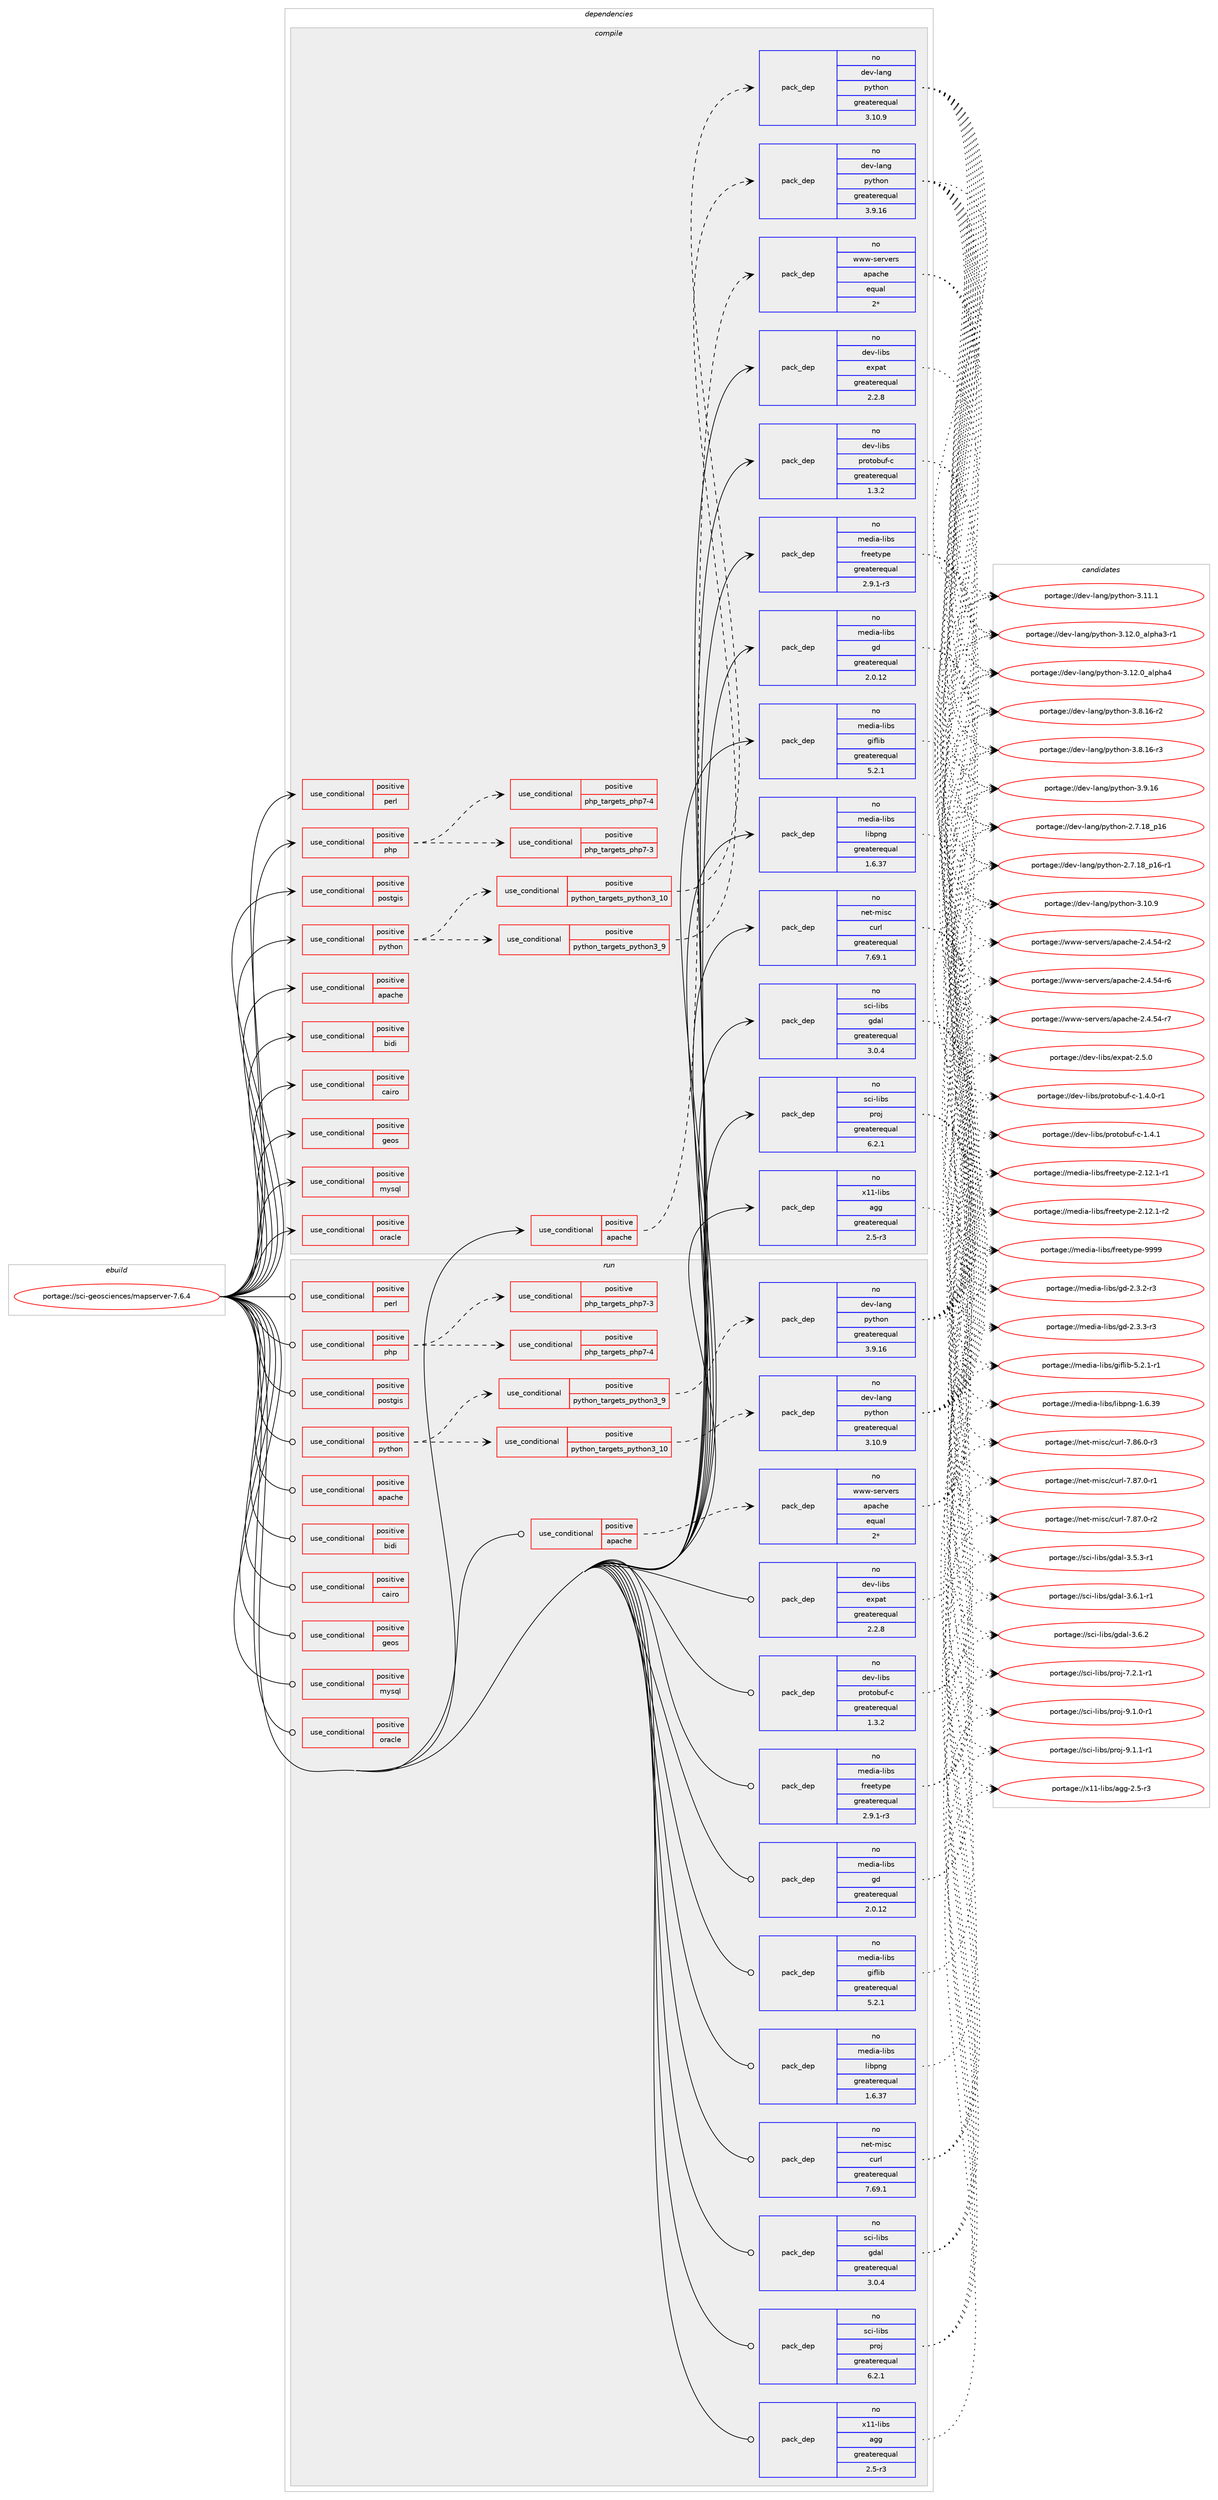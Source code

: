 digraph prolog {

# *************
# Graph options
# *************

newrank=true;
concentrate=true;
compound=true;
graph [rankdir=LR,fontname=Helvetica,fontsize=10,ranksep=1.5];#, ranksep=2.5, nodesep=0.2];
edge  [arrowhead=vee];
node  [fontname=Helvetica,fontsize=10];

# **********
# The ebuild
# **********

subgraph cluster_leftcol {
color=gray;
rank=same;
label=<<i>ebuild</i>>;
id [label="portage://sci-geosciences/mapserver-7.6.4", color=red, width=4, href="../sci-geosciences/mapserver-7.6.4.svg"];
}

# ****************
# The dependencies
# ****************

subgraph cluster_midcol {
color=gray;
label=<<i>dependencies</i>>;
subgraph cluster_compile {
fillcolor="#eeeeee";
style=filled;
label=<<i>compile</i>>;
subgraph cond1790 {
dependency2793 [label=<<TABLE BORDER="0" CELLBORDER="1" CELLSPACING="0" CELLPADDING="4"><TR><TD ROWSPAN="3" CELLPADDING="10">use_conditional</TD></TR><TR><TD>positive</TD></TR><TR><TD>apache</TD></TR></TABLE>>, shape=none, color=red];
# *** BEGIN UNKNOWN DEPENDENCY TYPE (TODO) ***
# dependency2793 -> package_dependency(portage://sci-geosciences/mapserver-7.6.4,install,no,app-admin,webapp-config,none,[,,],[],[])
# *** END UNKNOWN DEPENDENCY TYPE (TODO) ***

# *** BEGIN UNKNOWN DEPENDENCY TYPE (TODO) ***
# dependency2793 -> package_dependency(portage://sci-geosciences/mapserver-7.6.4,install,no,dev-libs,fcgi,none,[,,],[],[])
# *** END UNKNOWN DEPENDENCY TYPE (TODO) ***

}
id:e -> dependency2793:w [weight=20,style="solid",arrowhead="vee"];
subgraph cond1791 {
dependency2794 [label=<<TABLE BORDER="0" CELLBORDER="1" CELLSPACING="0" CELLPADDING="4"><TR><TD ROWSPAN="3" CELLPADDING="10">use_conditional</TD></TR><TR><TD>positive</TD></TR><TR><TD>apache</TD></TR></TABLE>>, shape=none, color=red];
subgraph pack966 {
dependency2795 [label=<<TABLE BORDER="0" CELLBORDER="1" CELLSPACING="0" CELLPADDING="4" WIDTH="220"><TR><TD ROWSPAN="6" CELLPADDING="30">pack_dep</TD></TR><TR><TD WIDTH="110">no</TD></TR><TR><TD>www-servers</TD></TR><TR><TD>apache</TD></TR><TR><TD>equal</TD></TR><TR><TD>2*</TD></TR></TABLE>>, shape=none, color=blue];
}
dependency2794:e -> dependency2795:w [weight=20,style="dashed",arrowhead="vee"];
}
id:e -> dependency2794:w [weight=20,style="solid",arrowhead="vee"];
subgraph cond1792 {
dependency2796 [label=<<TABLE BORDER="0" CELLBORDER="1" CELLSPACING="0" CELLPADDING="4"><TR><TD ROWSPAN="3" CELLPADDING="10">use_conditional</TD></TR><TR><TD>positive</TD></TR><TR><TD>bidi</TD></TR></TABLE>>, shape=none, color=red];
# *** BEGIN UNKNOWN DEPENDENCY TYPE (TODO) ***
# dependency2796 -> package_dependency(portage://sci-geosciences/mapserver-7.6.4,install,no,dev-libs,fribidi,none,[,,],[],[])
# *** END UNKNOWN DEPENDENCY TYPE (TODO) ***

# *** BEGIN UNKNOWN DEPENDENCY TYPE (TODO) ***
# dependency2796 -> package_dependency(portage://sci-geosciences/mapserver-7.6.4,install,no,media-libs,harfbuzz,none,[,,],any_same_slot,[])
# *** END UNKNOWN DEPENDENCY TYPE (TODO) ***

}
id:e -> dependency2796:w [weight=20,style="solid",arrowhead="vee"];
subgraph cond1793 {
dependency2797 [label=<<TABLE BORDER="0" CELLBORDER="1" CELLSPACING="0" CELLPADDING="4"><TR><TD ROWSPAN="3" CELLPADDING="10">use_conditional</TD></TR><TR><TD>positive</TD></TR><TR><TD>cairo</TD></TR></TABLE>>, shape=none, color=red];
# *** BEGIN UNKNOWN DEPENDENCY TYPE (TODO) ***
# dependency2797 -> package_dependency(portage://sci-geosciences/mapserver-7.6.4,install,no,x11-libs,cairo,none,[,,],[],[])
# *** END UNKNOWN DEPENDENCY TYPE (TODO) ***

}
id:e -> dependency2797:w [weight=20,style="solid",arrowhead="vee"];
subgraph cond1794 {
dependency2798 [label=<<TABLE BORDER="0" CELLBORDER="1" CELLSPACING="0" CELLPADDING="4"><TR><TD ROWSPAN="3" CELLPADDING="10">use_conditional</TD></TR><TR><TD>positive</TD></TR><TR><TD>geos</TD></TR></TABLE>>, shape=none, color=red];
# *** BEGIN UNKNOWN DEPENDENCY TYPE (TODO) ***
# dependency2798 -> package_dependency(portage://sci-geosciences/mapserver-7.6.4,install,no,sci-libs,geos,none,[,,],[],[])
# *** END UNKNOWN DEPENDENCY TYPE (TODO) ***

}
id:e -> dependency2798:w [weight=20,style="solid",arrowhead="vee"];
subgraph cond1795 {
dependency2799 [label=<<TABLE BORDER="0" CELLBORDER="1" CELLSPACING="0" CELLPADDING="4"><TR><TD ROWSPAN="3" CELLPADDING="10">use_conditional</TD></TR><TR><TD>positive</TD></TR><TR><TD>mysql</TD></TR></TABLE>>, shape=none, color=red];
# *** BEGIN UNKNOWN DEPENDENCY TYPE (TODO) ***
# dependency2799 -> package_dependency(portage://sci-geosciences/mapserver-7.6.4,install,no,dev-db,mysql-connector-c,none,[,,],any_same_slot,[])
# *** END UNKNOWN DEPENDENCY TYPE (TODO) ***

}
id:e -> dependency2799:w [weight=20,style="solid",arrowhead="vee"];
subgraph cond1796 {
dependency2800 [label=<<TABLE BORDER="0" CELLBORDER="1" CELLSPACING="0" CELLPADDING="4"><TR><TD ROWSPAN="3" CELLPADDING="10">use_conditional</TD></TR><TR><TD>positive</TD></TR><TR><TD>oracle</TD></TR></TABLE>>, shape=none, color=red];
# *** BEGIN UNKNOWN DEPENDENCY TYPE (TODO) ***
# dependency2800 -> package_dependency(portage://sci-geosciences/mapserver-7.6.4,install,no,dev-db,oracle-instantclient,none,[,,],any_same_slot,[])
# *** END UNKNOWN DEPENDENCY TYPE (TODO) ***

}
id:e -> dependency2800:w [weight=20,style="solid",arrowhead="vee"];
subgraph cond1797 {
dependency2801 [label=<<TABLE BORDER="0" CELLBORDER="1" CELLSPACING="0" CELLPADDING="4"><TR><TD ROWSPAN="3" CELLPADDING="10">use_conditional</TD></TR><TR><TD>positive</TD></TR><TR><TD>perl</TD></TR></TABLE>>, shape=none, color=red];
# *** BEGIN UNKNOWN DEPENDENCY TYPE (TODO) ***
# dependency2801 -> package_dependency(portage://sci-geosciences/mapserver-7.6.4,install,no,dev-lang,perl,none,[,,],any_same_slot,[])
# *** END UNKNOWN DEPENDENCY TYPE (TODO) ***

}
id:e -> dependency2801:w [weight=20,style="solid",arrowhead="vee"];
subgraph cond1798 {
dependency2802 [label=<<TABLE BORDER="0" CELLBORDER="1" CELLSPACING="0" CELLPADDING="4"><TR><TD ROWSPAN="3" CELLPADDING="10">use_conditional</TD></TR><TR><TD>positive</TD></TR><TR><TD>php</TD></TR></TABLE>>, shape=none, color=red];
subgraph cond1799 {
dependency2803 [label=<<TABLE BORDER="0" CELLBORDER="1" CELLSPACING="0" CELLPADDING="4"><TR><TD ROWSPAN="3" CELLPADDING="10">use_conditional</TD></TR><TR><TD>positive</TD></TR><TR><TD>php_targets_php7-3</TD></TR></TABLE>>, shape=none, color=red];
# *** BEGIN UNKNOWN DEPENDENCY TYPE (TODO) ***
# dependency2803 -> package_dependency(portage://sci-geosciences/mapserver-7.6.4,install,no,dev-lang,php,none,[,,],[slot(7.3)],[])
# *** END UNKNOWN DEPENDENCY TYPE (TODO) ***

}
dependency2802:e -> dependency2803:w [weight=20,style="dashed",arrowhead="vee"];
subgraph cond1800 {
dependency2804 [label=<<TABLE BORDER="0" CELLBORDER="1" CELLSPACING="0" CELLPADDING="4"><TR><TD ROWSPAN="3" CELLPADDING="10">use_conditional</TD></TR><TR><TD>positive</TD></TR><TR><TD>php_targets_php7-4</TD></TR></TABLE>>, shape=none, color=red];
# *** BEGIN UNKNOWN DEPENDENCY TYPE (TODO) ***
# dependency2804 -> package_dependency(portage://sci-geosciences/mapserver-7.6.4,install,no,dev-lang,php,none,[,,],[slot(7.4)],[])
# *** END UNKNOWN DEPENDENCY TYPE (TODO) ***

}
dependency2802:e -> dependency2804:w [weight=20,style="dashed",arrowhead="vee"];
}
id:e -> dependency2802:w [weight=20,style="solid",arrowhead="vee"];
subgraph cond1801 {
dependency2805 [label=<<TABLE BORDER="0" CELLBORDER="1" CELLSPACING="0" CELLPADDING="4"><TR><TD ROWSPAN="3" CELLPADDING="10">use_conditional</TD></TR><TR><TD>positive</TD></TR><TR><TD>postgis</TD></TR></TABLE>>, shape=none, color=red];
# *** BEGIN UNKNOWN DEPENDENCY TYPE (TODO) ***
# dependency2805 -> package_dependency(portage://sci-geosciences/mapserver-7.6.4,install,no,dev-db,postgis,none,[,,],[],[])
# *** END UNKNOWN DEPENDENCY TYPE (TODO) ***

# *** BEGIN UNKNOWN DEPENDENCY TYPE (TODO) ***
# dependency2805 -> package_dependency(portage://sci-geosciences/mapserver-7.6.4,install,no,dev-db,postgresql,none,[,,],any_same_slot,[])
# *** END UNKNOWN DEPENDENCY TYPE (TODO) ***

}
id:e -> dependency2805:w [weight=20,style="solid",arrowhead="vee"];
subgraph cond1802 {
dependency2806 [label=<<TABLE BORDER="0" CELLBORDER="1" CELLSPACING="0" CELLPADDING="4"><TR><TD ROWSPAN="3" CELLPADDING="10">use_conditional</TD></TR><TR><TD>positive</TD></TR><TR><TD>python</TD></TR></TABLE>>, shape=none, color=red];
subgraph cond1803 {
dependency2807 [label=<<TABLE BORDER="0" CELLBORDER="1" CELLSPACING="0" CELLPADDING="4"><TR><TD ROWSPAN="3" CELLPADDING="10">use_conditional</TD></TR><TR><TD>positive</TD></TR><TR><TD>python_targets_python3_9</TD></TR></TABLE>>, shape=none, color=red];
subgraph pack967 {
dependency2808 [label=<<TABLE BORDER="0" CELLBORDER="1" CELLSPACING="0" CELLPADDING="4" WIDTH="220"><TR><TD ROWSPAN="6" CELLPADDING="30">pack_dep</TD></TR><TR><TD WIDTH="110">no</TD></TR><TR><TD>dev-lang</TD></TR><TR><TD>python</TD></TR><TR><TD>greaterequal</TD></TR><TR><TD>3.9.16</TD></TR></TABLE>>, shape=none, color=blue];
}
dependency2807:e -> dependency2808:w [weight=20,style="dashed",arrowhead="vee"];
}
dependency2806:e -> dependency2807:w [weight=20,style="dashed",arrowhead="vee"];
subgraph cond1804 {
dependency2809 [label=<<TABLE BORDER="0" CELLBORDER="1" CELLSPACING="0" CELLPADDING="4"><TR><TD ROWSPAN="3" CELLPADDING="10">use_conditional</TD></TR><TR><TD>positive</TD></TR><TR><TD>python_targets_python3_10</TD></TR></TABLE>>, shape=none, color=red];
subgraph pack968 {
dependency2810 [label=<<TABLE BORDER="0" CELLBORDER="1" CELLSPACING="0" CELLPADDING="4" WIDTH="220"><TR><TD ROWSPAN="6" CELLPADDING="30">pack_dep</TD></TR><TR><TD WIDTH="110">no</TD></TR><TR><TD>dev-lang</TD></TR><TR><TD>python</TD></TR><TR><TD>greaterequal</TD></TR><TR><TD>3.10.9</TD></TR></TABLE>>, shape=none, color=blue];
}
dependency2809:e -> dependency2810:w [weight=20,style="dashed",arrowhead="vee"];
}
dependency2806:e -> dependency2809:w [weight=20,style="dashed",arrowhead="vee"];
}
id:e -> dependency2806:w [weight=20,style="solid",arrowhead="vee"];
subgraph pack969 {
dependency2811 [label=<<TABLE BORDER="0" CELLBORDER="1" CELLSPACING="0" CELLPADDING="4" WIDTH="220"><TR><TD ROWSPAN="6" CELLPADDING="30">pack_dep</TD></TR><TR><TD WIDTH="110">no</TD></TR><TR><TD>dev-libs</TD></TR><TR><TD>expat</TD></TR><TR><TD>greaterequal</TD></TR><TR><TD>2.2.8</TD></TR></TABLE>>, shape=none, color=blue];
}
id:e -> dependency2811:w [weight=20,style="solid",arrowhead="vee"];
# *** BEGIN UNKNOWN DEPENDENCY TYPE (TODO) ***
# id -> package_dependency(portage://sci-geosciences/mapserver-7.6.4,install,no,dev-libs,libxml2,none,[,,],[slot(2),equal],[])
# *** END UNKNOWN DEPENDENCY TYPE (TODO) ***

# *** BEGIN UNKNOWN DEPENDENCY TYPE (TODO) ***
# id -> package_dependency(portage://sci-geosciences/mapserver-7.6.4,install,no,dev-libs,libxslt,none,[,,],[],[use(enable(crypt),none)])
# *** END UNKNOWN DEPENDENCY TYPE (TODO) ***

subgraph pack970 {
dependency2812 [label=<<TABLE BORDER="0" CELLBORDER="1" CELLSPACING="0" CELLPADDING="4" WIDTH="220"><TR><TD ROWSPAN="6" CELLPADDING="30">pack_dep</TD></TR><TR><TD WIDTH="110">no</TD></TR><TR><TD>dev-libs</TD></TR><TR><TD>protobuf-c</TD></TR><TR><TD>greaterequal</TD></TR><TR><TD>1.3.2</TD></TR></TABLE>>, shape=none, color=blue];
}
id:e -> dependency2812:w [weight=20,style="solid",arrowhead="vee"];
subgraph pack971 {
dependency2813 [label=<<TABLE BORDER="0" CELLBORDER="1" CELLSPACING="0" CELLPADDING="4" WIDTH="220"><TR><TD ROWSPAN="6" CELLPADDING="30">pack_dep</TD></TR><TR><TD WIDTH="110">no</TD></TR><TR><TD>media-libs</TD></TR><TR><TD>freetype</TD></TR><TR><TD>greaterequal</TD></TR><TR><TD>2.9.1-r3</TD></TR></TABLE>>, shape=none, color=blue];
}
id:e -> dependency2813:w [weight=20,style="solid",arrowhead="vee"];
subgraph pack972 {
dependency2814 [label=<<TABLE BORDER="0" CELLBORDER="1" CELLSPACING="0" CELLPADDING="4" WIDTH="220"><TR><TD ROWSPAN="6" CELLPADDING="30">pack_dep</TD></TR><TR><TD WIDTH="110">no</TD></TR><TR><TD>media-libs</TD></TR><TR><TD>gd</TD></TR><TR><TD>greaterequal</TD></TR><TR><TD>2.0.12</TD></TR></TABLE>>, shape=none, color=blue];
}
id:e -> dependency2814:w [weight=20,style="solid",arrowhead="vee"];
subgraph pack973 {
dependency2815 [label=<<TABLE BORDER="0" CELLBORDER="1" CELLSPACING="0" CELLPADDING="4" WIDTH="220"><TR><TD ROWSPAN="6" CELLPADDING="30">pack_dep</TD></TR><TR><TD WIDTH="110">no</TD></TR><TR><TD>media-libs</TD></TR><TR><TD>giflib</TD></TR><TR><TD>greaterequal</TD></TR><TR><TD>5.2.1</TD></TR></TABLE>>, shape=none, color=blue];
}
id:e -> dependency2815:w [weight=20,style="solid",arrowhead="vee"];
subgraph pack974 {
dependency2816 [label=<<TABLE BORDER="0" CELLBORDER="1" CELLSPACING="0" CELLPADDING="4" WIDTH="220"><TR><TD ROWSPAN="6" CELLPADDING="30">pack_dep</TD></TR><TR><TD WIDTH="110">no</TD></TR><TR><TD>media-libs</TD></TR><TR><TD>libpng</TD></TR><TR><TD>greaterequal</TD></TR><TR><TD>1.6.37</TD></TR></TABLE>>, shape=none, color=blue];
}
id:e -> dependency2816:w [weight=20,style="solid",arrowhead="vee"];
subgraph pack975 {
dependency2817 [label=<<TABLE BORDER="0" CELLBORDER="1" CELLSPACING="0" CELLPADDING="4" WIDTH="220"><TR><TD ROWSPAN="6" CELLPADDING="30">pack_dep</TD></TR><TR><TD WIDTH="110">no</TD></TR><TR><TD>net-misc</TD></TR><TR><TD>curl</TD></TR><TR><TD>greaterequal</TD></TR><TR><TD>7.69.1</TD></TR></TABLE>>, shape=none, color=blue];
}
id:e -> dependency2817:w [weight=20,style="solid",arrowhead="vee"];
subgraph pack976 {
dependency2818 [label=<<TABLE BORDER="0" CELLBORDER="1" CELLSPACING="0" CELLPADDING="4" WIDTH="220"><TR><TD ROWSPAN="6" CELLPADDING="30">pack_dep</TD></TR><TR><TD WIDTH="110">no</TD></TR><TR><TD>sci-libs</TD></TR><TR><TD>gdal</TD></TR><TR><TD>greaterequal</TD></TR><TR><TD>3.0.4</TD></TR></TABLE>>, shape=none, color=blue];
}
id:e -> dependency2818:w [weight=20,style="solid",arrowhead="vee"];
subgraph pack977 {
dependency2819 [label=<<TABLE BORDER="0" CELLBORDER="1" CELLSPACING="0" CELLPADDING="4" WIDTH="220"><TR><TD ROWSPAN="6" CELLPADDING="30">pack_dep</TD></TR><TR><TD WIDTH="110">no</TD></TR><TR><TD>sci-libs</TD></TR><TR><TD>proj</TD></TR><TR><TD>greaterequal</TD></TR><TR><TD>6.2.1</TD></TR></TABLE>>, shape=none, color=blue];
}
id:e -> dependency2819:w [weight=20,style="solid",arrowhead="vee"];
# *** BEGIN UNKNOWN DEPENDENCY TYPE (TODO) ***
# id -> package_dependency(portage://sci-geosciences/mapserver-7.6.4,install,no,virtual,jpeg,none,[,,],[],[])
# *** END UNKNOWN DEPENDENCY TYPE (TODO) ***

# *** BEGIN UNKNOWN DEPENDENCY TYPE (TODO) ***
# id -> package_dependency(portage://sci-geosciences/mapserver-7.6.4,install,no,virtual,libiconv,none,[,,],[],[])
# *** END UNKNOWN DEPENDENCY TYPE (TODO) ***

subgraph pack978 {
dependency2820 [label=<<TABLE BORDER="0" CELLBORDER="1" CELLSPACING="0" CELLPADDING="4" WIDTH="220"><TR><TD ROWSPAN="6" CELLPADDING="30">pack_dep</TD></TR><TR><TD WIDTH="110">no</TD></TR><TR><TD>x11-libs</TD></TR><TR><TD>agg</TD></TR><TR><TD>greaterequal</TD></TR><TR><TD>2.5-r3</TD></TR></TABLE>>, shape=none, color=blue];
}
id:e -> dependency2820:w [weight=20,style="solid",arrowhead="vee"];
}
subgraph cluster_compileandrun {
fillcolor="#eeeeee";
style=filled;
label=<<i>compile and run</i>>;
}
subgraph cluster_run {
fillcolor="#eeeeee";
style=filled;
label=<<i>run</i>>;
subgraph cond1805 {
dependency2821 [label=<<TABLE BORDER="0" CELLBORDER="1" CELLSPACING="0" CELLPADDING="4"><TR><TD ROWSPAN="3" CELLPADDING="10">use_conditional</TD></TR><TR><TD>positive</TD></TR><TR><TD>apache</TD></TR></TABLE>>, shape=none, color=red];
# *** BEGIN UNKNOWN DEPENDENCY TYPE (TODO) ***
# dependency2821 -> package_dependency(portage://sci-geosciences/mapserver-7.6.4,run,no,app-admin,webapp-config,none,[,,],[],[])
# *** END UNKNOWN DEPENDENCY TYPE (TODO) ***

# *** BEGIN UNKNOWN DEPENDENCY TYPE (TODO) ***
# dependency2821 -> package_dependency(portage://sci-geosciences/mapserver-7.6.4,run,no,dev-libs,fcgi,none,[,,],[],[])
# *** END UNKNOWN DEPENDENCY TYPE (TODO) ***

}
id:e -> dependency2821:w [weight=20,style="solid",arrowhead="odot"];
subgraph cond1806 {
dependency2822 [label=<<TABLE BORDER="0" CELLBORDER="1" CELLSPACING="0" CELLPADDING="4"><TR><TD ROWSPAN="3" CELLPADDING="10">use_conditional</TD></TR><TR><TD>positive</TD></TR><TR><TD>apache</TD></TR></TABLE>>, shape=none, color=red];
subgraph pack979 {
dependency2823 [label=<<TABLE BORDER="0" CELLBORDER="1" CELLSPACING="0" CELLPADDING="4" WIDTH="220"><TR><TD ROWSPAN="6" CELLPADDING="30">pack_dep</TD></TR><TR><TD WIDTH="110">no</TD></TR><TR><TD>www-servers</TD></TR><TR><TD>apache</TD></TR><TR><TD>equal</TD></TR><TR><TD>2*</TD></TR></TABLE>>, shape=none, color=blue];
}
dependency2822:e -> dependency2823:w [weight=20,style="dashed",arrowhead="vee"];
}
id:e -> dependency2822:w [weight=20,style="solid",arrowhead="odot"];
subgraph cond1807 {
dependency2824 [label=<<TABLE BORDER="0" CELLBORDER="1" CELLSPACING="0" CELLPADDING="4"><TR><TD ROWSPAN="3" CELLPADDING="10">use_conditional</TD></TR><TR><TD>positive</TD></TR><TR><TD>bidi</TD></TR></TABLE>>, shape=none, color=red];
# *** BEGIN UNKNOWN DEPENDENCY TYPE (TODO) ***
# dependency2824 -> package_dependency(portage://sci-geosciences/mapserver-7.6.4,run,no,dev-libs,fribidi,none,[,,],[],[])
# *** END UNKNOWN DEPENDENCY TYPE (TODO) ***

# *** BEGIN UNKNOWN DEPENDENCY TYPE (TODO) ***
# dependency2824 -> package_dependency(portage://sci-geosciences/mapserver-7.6.4,run,no,media-libs,harfbuzz,none,[,,],any_same_slot,[])
# *** END UNKNOWN DEPENDENCY TYPE (TODO) ***

}
id:e -> dependency2824:w [weight=20,style="solid",arrowhead="odot"];
subgraph cond1808 {
dependency2825 [label=<<TABLE BORDER="0" CELLBORDER="1" CELLSPACING="0" CELLPADDING="4"><TR><TD ROWSPAN="3" CELLPADDING="10">use_conditional</TD></TR><TR><TD>positive</TD></TR><TR><TD>cairo</TD></TR></TABLE>>, shape=none, color=red];
# *** BEGIN UNKNOWN DEPENDENCY TYPE (TODO) ***
# dependency2825 -> package_dependency(portage://sci-geosciences/mapserver-7.6.4,run,no,x11-libs,cairo,none,[,,],[],[])
# *** END UNKNOWN DEPENDENCY TYPE (TODO) ***

}
id:e -> dependency2825:w [weight=20,style="solid",arrowhead="odot"];
subgraph cond1809 {
dependency2826 [label=<<TABLE BORDER="0" CELLBORDER="1" CELLSPACING="0" CELLPADDING="4"><TR><TD ROWSPAN="3" CELLPADDING="10">use_conditional</TD></TR><TR><TD>positive</TD></TR><TR><TD>geos</TD></TR></TABLE>>, shape=none, color=red];
# *** BEGIN UNKNOWN DEPENDENCY TYPE (TODO) ***
# dependency2826 -> package_dependency(portage://sci-geosciences/mapserver-7.6.4,run,no,sci-libs,geos,none,[,,],[],[])
# *** END UNKNOWN DEPENDENCY TYPE (TODO) ***

}
id:e -> dependency2826:w [weight=20,style="solid",arrowhead="odot"];
subgraph cond1810 {
dependency2827 [label=<<TABLE BORDER="0" CELLBORDER="1" CELLSPACING="0" CELLPADDING="4"><TR><TD ROWSPAN="3" CELLPADDING="10">use_conditional</TD></TR><TR><TD>positive</TD></TR><TR><TD>mysql</TD></TR></TABLE>>, shape=none, color=red];
# *** BEGIN UNKNOWN DEPENDENCY TYPE (TODO) ***
# dependency2827 -> package_dependency(portage://sci-geosciences/mapserver-7.6.4,run,no,dev-db,mysql-connector-c,none,[,,],any_same_slot,[])
# *** END UNKNOWN DEPENDENCY TYPE (TODO) ***

}
id:e -> dependency2827:w [weight=20,style="solid",arrowhead="odot"];
subgraph cond1811 {
dependency2828 [label=<<TABLE BORDER="0" CELLBORDER="1" CELLSPACING="0" CELLPADDING="4"><TR><TD ROWSPAN="3" CELLPADDING="10">use_conditional</TD></TR><TR><TD>positive</TD></TR><TR><TD>oracle</TD></TR></TABLE>>, shape=none, color=red];
# *** BEGIN UNKNOWN DEPENDENCY TYPE (TODO) ***
# dependency2828 -> package_dependency(portage://sci-geosciences/mapserver-7.6.4,run,no,dev-db,oracle-instantclient,none,[,,],any_same_slot,[])
# *** END UNKNOWN DEPENDENCY TYPE (TODO) ***

}
id:e -> dependency2828:w [weight=20,style="solid",arrowhead="odot"];
subgraph cond1812 {
dependency2829 [label=<<TABLE BORDER="0" CELLBORDER="1" CELLSPACING="0" CELLPADDING="4"><TR><TD ROWSPAN="3" CELLPADDING="10">use_conditional</TD></TR><TR><TD>positive</TD></TR><TR><TD>perl</TD></TR></TABLE>>, shape=none, color=red];
# *** BEGIN UNKNOWN DEPENDENCY TYPE (TODO) ***
# dependency2829 -> package_dependency(portage://sci-geosciences/mapserver-7.6.4,run,no,dev-lang,perl,none,[,,],any_same_slot,[])
# *** END UNKNOWN DEPENDENCY TYPE (TODO) ***

}
id:e -> dependency2829:w [weight=20,style="solid",arrowhead="odot"];
subgraph cond1813 {
dependency2830 [label=<<TABLE BORDER="0" CELLBORDER="1" CELLSPACING="0" CELLPADDING="4"><TR><TD ROWSPAN="3" CELLPADDING="10">use_conditional</TD></TR><TR><TD>positive</TD></TR><TR><TD>php</TD></TR></TABLE>>, shape=none, color=red];
subgraph cond1814 {
dependency2831 [label=<<TABLE BORDER="0" CELLBORDER="1" CELLSPACING="0" CELLPADDING="4"><TR><TD ROWSPAN="3" CELLPADDING="10">use_conditional</TD></TR><TR><TD>positive</TD></TR><TR><TD>php_targets_php7-3</TD></TR></TABLE>>, shape=none, color=red];
# *** BEGIN UNKNOWN DEPENDENCY TYPE (TODO) ***
# dependency2831 -> package_dependency(portage://sci-geosciences/mapserver-7.6.4,run,no,dev-lang,php,none,[,,],[slot(7.3)],[])
# *** END UNKNOWN DEPENDENCY TYPE (TODO) ***

}
dependency2830:e -> dependency2831:w [weight=20,style="dashed",arrowhead="vee"];
subgraph cond1815 {
dependency2832 [label=<<TABLE BORDER="0" CELLBORDER="1" CELLSPACING="0" CELLPADDING="4"><TR><TD ROWSPAN="3" CELLPADDING="10">use_conditional</TD></TR><TR><TD>positive</TD></TR><TR><TD>php_targets_php7-4</TD></TR></TABLE>>, shape=none, color=red];
# *** BEGIN UNKNOWN DEPENDENCY TYPE (TODO) ***
# dependency2832 -> package_dependency(portage://sci-geosciences/mapserver-7.6.4,run,no,dev-lang,php,none,[,,],[slot(7.4)],[])
# *** END UNKNOWN DEPENDENCY TYPE (TODO) ***

}
dependency2830:e -> dependency2832:w [weight=20,style="dashed",arrowhead="vee"];
}
id:e -> dependency2830:w [weight=20,style="solid",arrowhead="odot"];
subgraph cond1816 {
dependency2833 [label=<<TABLE BORDER="0" CELLBORDER="1" CELLSPACING="0" CELLPADDING="4"><TR><TD ROWSPAN="3" CELLPADDING="10">use_conditional</TD></TR><TR><TD>positive</TD></TR><TR><TD>postgis</TD></TR></TABLE>>, shape=none, color=red];
# *** BEGIN UNKNOWN DEPENDENCY TYPE (TODO) ***
# dependency2833 -> package_dependency(portage://sci-geosciences/mapserver-7.6.4,run,no,dev-db,postgis,none,[,,],[],[])
# *** END UNKNOWN DEPENDENCY TYPE (TODO) ***

# *** BEGIN UNKNOWN DEPENDENCY TYPE (TODO) ***
# dependency2833 -> package_dependency(portage://sci-geosciences/mapserver-7.6.4,run,no,dev-db,postgresql,none,[,,],any_same_slot,[])
# *** END UNKNOWN DEPENDENCY TYPE (TODO) ***

}
id:e -> dependency2833:w [weight=20,style="solid",arrowhead="odot"];
subgraph cond1817 {
dependency2834 [label=<<TABLE BORDER="0" CELLBORDER="1" CELLSPACING="0" CELLPADDING="4"><TR><TD ROWSPAN="3" CELLPADDING="10">use_conditional</TD></TR><TR><TD>positive</TD></TR><TR><TD>python</TD></TR></TABLE>>, shape=none, color=red];
subgraph cond1818 {
dependency2835 [label=<<TABLE BORDER="0" CELLBORDER="1" CELLSPACING="0" CELLPADDING="4"><TR><TD ROWSPAN="3" CELLPADDING="10">use_conditional</TD></TR><TR><TD>positive</TD></TR><TR><TD>python_targets_python3_9</TD></TR></TABLE>>, shape=none, color=red];
subgraph pack980 {
dependency2836 [label=<<TABLE BORDER="0" CELLBORDER="1" CELLSPACING="0" CELLPADDING="4" WIDTH="220"><TR><TD ROWSPAN="6" CELLPADDING="30">pack_dep</TD></TR><TR><TD WIDTH="110">no</TD></TR><TR><TD>dev-lang</TD></TR><TR><TD>python</TD></TR><TR><TD>greaterequal</TD></TR><TR><TD>3.9.16</TD></TR></TABLE>>, shape=none, color=blue];
}
dependency2835:e -> dependency2836:w [weight=20,style="dashed",arrowhead="vee"];
}
dependency2834:e -> dependency2835:w [weight=20,style="dashed",arrowhead="vee"];
subgraph cond1819 {
dependency2837 [label=<<TABLE BORDER="0" CELLBORDER="1" CELLSPACING="0" CELLPADDING="4"><TR><TD ROWSPAN="3" CELLPADDING="10">use_conditional</TD></TR><TR><TD>positive</TD></TR><TR><TD>python_targets_python3_10</TD></TR></TABLE>>, shape=none, color=red];
subgraph pack981 {
dependency2838 [label=<<TABLE BORDER="0" CELLBORDER="1" CELLSPACING="0" CELLPADDING="4" WIDTH="220"><TR><TD ROWSPAN="6" CELLPADDING="30">pack_dep</TD></TR><TR><TD WIDTH="110">no</TD></TR><TR><TD>dev-lang</TD></TR><TR><TD>python</TD></TR><TR><TD>greaterequal</TD></TR><TR><TD>3.10.9</TD></TR></TABLE>>, shape=none, color=blue];
}
dependency2837:e -> dependency2838:w [weight=20,style="dashed",arrowhead="vee"];
}
dependency2834:e -> dependency2837:w [weight=20,style="dashed",arrowhead="vee"];
}
id:e -> dependency2834:w [weight=20,style="solid",arrowhead="odot"];
subgraph pack982 {
dependency2839 [label=<<TABLE BORDER="0" CELLBORDER="1" CELLSPACING="0" CELLPADDING="4" WIDTH="220"><TR><TD ROWSPAN="6" CELLPADDING="30">pack_dep</TD></TR><TR><TD WIDTH="110">no</TD></TR><TR><TD>dev-libs</TD></TR><TR><TD>expat</TD></TR><TR><TD>greaterequal</TD></TR><TR><TD>2.2.8</TD></TR></TABLE>>, shape=none, color=blue];
}
id:e -> dependency2839:w [weight=20,style="solid",arrowhead="odot"];
# *** BEGIN UNKNOWN DEPENDENCY TYPE (TODO) ***
# id -> package_dependency(portage://sci-geosciences/mapserver-7.6.4,run,no,dev-libs,libxml2,none,[,,],[slot(2),equal],[])
# *** END UNKNOWN DEPENDENCY TYPE (TODO) ***

# *** BEGIN UNKNOWN DEPENDENCY TYPE (TODO) ***
# id -> package_dependency(portage://sci-geosciences/mapserver-7.6.4,run,no,dev-libs,libxslt,none,[,,],[],[use(enable(crypt),none)])
# *** END UNKNOWN DEPENDENCY TYPE (TODO) ***

subgraph pack983 {
dependency2840 [label=<<TABLE BORDER="0" CELLBORDER="1" CELLSPACING="0" CELLPADDING="4" WIDTH="220"><TR><TD ROWSPAN="6" CELLPADDING="30">pack_dep</TD></TR><TR><TD WIDTH="110">no</TD></TR><TR><TD>dev-libs</TD></TR><TR><TD>protobuf-c</TD></TR><TR><TD>greaterequal</TD></TR><TR><TD>1.3.2</TD></TR></TABLE>>, shape=none, color=blue];
}
id:e -> dependency2840:w [weight=20,style="solid",arrowhead="odot"];
subgraph pack984 {
dependency2841 [label=<<TABLE BORDER="0" CELLBORDER="1" CELLSPACING="0" CELLPADDING="4" WIDTH="220"><TR><TD ROWSPAN="6" CELLPADDING="30">pack_dep</TD></TR><TR><TD WIDTH="110">no</TD></TR><TR><TD>media-libs</TD></TR><TR><TD>freetype</TD></TR><TR><TD>greaterequal</TD></TR><TR><TD>2.9.1-r3</TD></TR></TABLE>>, shape=none, color=blue];
}
id:e -> dependency2841:w [weight=20,style="solid",arrowhead="odot"];
subgraph pack985 {
dependency2842 [label=<<TABLE BORDER="0" CELLBORDER="1" CELLSPACING="0" CELLPADDING="4" WIDTH="220"><TR><TD ROWSPAN="6" CELLPADDING="30">pack_dep</TD></TR><TR><TD WIDTH="110">no</TD></TR><TR><TD>media-libs</TD></TR><TR><TD>gd</TD></TR><TR><TD>greaterequal</TD></TR><TR><TD>2.0.12</TD></TR></TABLE>>, shape=none, color=blue];
}
id:e -> dependency2842:w [weight=20,style="solid",arrowhead="odot"];
subgraph pack986 {
dependency2843 [label=<<TABLE BORDER="0" CELLBORDER="1" CELLSPACING="0" CELLPADDING="4" WIDTH="220"><TR><TD ROWSPAN="6" CELLPADDING="30">pack_dep</TD></TR><TR><TD WIDTH="110">no</TD></TR><TR><TD>media-libs</TD></TR><TR><TD>giflib</TD></TR><TR><TD>greaterequal</TD></TR><TR><TD>5.2.1</TD></TR></TABLE>>, shape=none, color=blue];
}
id:e -> dependency2843:w [weight=20,style="solid",arrowhead="odot"];
subgraph pack987 {
dependency2844 [label=<<TABLE BORDER="0" CELLBORDER="1" CELLSPACING="0" CELLPADDING="4" WIDTH="220"><TR><TD ROWSPAN="6" CELLPADDING="30">pack_dep</TD></TR><TR><TD WIDTH="110">no</TD></TR><TR><TD>media-libs</TD></TR><TR><TD>libpng</TD></TR><TR><TD>greaterequal</TD></TR><TR><TD>1.6.37</TD></TR></TABLE>>, shape=none, color=blue];
}
id:e -> dependency2844:w [weight=20,style="solid",arrowhead="odot"];
subgraph pack988 {
dependency2845 [label=<<TABLE BORDER="0" CELLBORDER="1" CELLSPACING="0" CELLPADDING="4" WIDTH="220"><TR><TD ROWSPAN="6" CELLPADDING="30">pack_dep</TD></TR><TR><TD WIDTH="110">no</TD></TR><TR><TD>net-misc</TD></TR><TR><TD>curl</TD></TR><TR><TD>greaterequal</TD></TR><TR><TD>7.69.1</TD></TR></TABLE>>, shape=none, color=blue];
}
id:e -> dependency2845:w [weight=20,style="solid",arrowhead="odot"];
subgraph pack989 {
dependency2846 [label=<<TABLE BORDER="0" CELLBORDER="1" CELLSPACING="0" CELLPADDING="4" WIDTH="220"><TR><TD ROWSPAN="6" CELLPADDING="30">pack_dep</TD></TR><TR><TD WIDTH="110">no</TD></TR><TR><TD>sci-libs</TD></TR><TR><TD>gdal</TD></TR><TR><TD>greaterequal</TD></TR><TR><TD>3.0.4</TD></TR></TABLE>>, shape=none, color=blue];
}
id:e -> dependency2846:w [weight=20,style="solid",arrowhead="odot"];
subgraph pack990 {
dependency2847 [label=<<TABLE BORDER="0" CELLBORDER="1" CELLSPACING="0" CELLPADDING="4" WIDTH="220"><TR><TD ROWSPAN="6" CELLPADDING="30">pack_dep</TD></TR><TR><TD WIDTH="110">no</TD></TR><TR><TD>sci-libs</TD></TR><TR><TD>proj</TD></TR><TR><TD>greaterequal</TD></TR><TR><TD>6.2.1</TD></TR></TABLE>>, shape=none, color=blue];
}
id:e -> dependency2847:w [weight=20,style="solid",arrowhead="odot"];
# *** BEGIN UNKNOWN DEPENDENCY TYPE (TODO) ***
# id -> package_dependency(portage://sci-geosciences/mapserver-7.6.4,run,no,virtual,jpeg,none,[,,],[],[])
# *** END UNKNOWN DEPENDENCY TYPE (TODO) ***

# *** BEGIN UNKNOWN DEPENDENCY TYPE (TODO) ***
# id -> package_dependency(portage://sci-geosciences/mapserver-7.6.4,run,no,virtual,libiconv,none,[,,],[],[])
# *** END UNKNOWN DEPENDENCY TYPE (TODO) ***

subgraph pack991 {
dependency2848 [label=<<TABLE BORDER="0" CELLBORDER="1" CELLSPACING="0" CELLPADDING="4" WIDTH="220"><TR><TD ROWSPAN="6" CELLPADDING="30">pack_dep</TD></TR><TR><TD WIDTH="110">no</TD></TR><TR><TD>x11-libs</TD></TR><TR><TD>agg</TD></TR><TR><TD>greaterequal</TD></TR><TR><TD>2.5-r3</TD></TR></TABLE>>, shape=none, color=blue];
}
id:e -> dependency2848:w [weight=20,style="solid",arrowhead="odot"];
}
}

# **************
# The candidates
# **************

subgraph cluster_choices {
rank=same;
color=gray;
label=<<i>candidates</i>>;

subgraph choice966 {
color=black;
nodesep=1;
choice1191191194511510111411810111411547971129799104101455046524653524511450 [label="portage://www-servers/apache-2.4.54-r2", color=red, width=4,href="../www-servers/apache-2.4.54-r2.svg"];
choice1191191194511510111411810111411547971129799104101455046524653524511454 [label="portage://www-servers/apache-2.4.54-r6", color=red, width=4,href="../www-servers/apache-2.4.54-r6.svg"];
choice1191191194511510111411810111411547971129799104101455046524653524511455 [label="portage://www-servers/apache-2.4.54-r7", color=red, width=4,href="../www-servers/apache-2.4.54-r7.svg"];
dependency2795:e -> choice1191191194511510111411810111411547971129799104101455046524653524511450:w [style=dotted,weight="100"];
dependency2795:e -> choice1191191194511510111411810111411547971129799104101455046524653524511454:w [style=dotted,weight="100"];
dependency2795:e -> choice1191191194511510111411810111411547971129799104101455046524653524511455:w [style=dotted,weight="100"];
}
subgraph choice967 {
color=black;
nodesep=1;
choice10010111845108971101034711212111610411111045504655464956951124954 [label="portage://dev-lang/python-2.7.18_p16", color=red, width=4,href="../dev-lang/python-2.7.18_p16.svg"];
choice100101118451089711010347112121116104111110455046554649569511249544511449 [label="portage://dev-lang/python-2.7.18_p16-r1", color=red, width=4,href="../dev-lang/python-2.7.18_p16-r1.svg"];
choice10010111845108971101034711212111610411111045514649484657 [label="portage://dev-lang/python-3.10.9", color=red, width=4,href="../dev-lang/python-3.10.9.svg"];
choice10010111845108971101034711212111610411111045514649494649 [label="portage://dev-lang/python-3.11.1", color=red, width=4,href="../dev-lang/python-3.11.1.svg"];
choice10010111845108971101034711212111610411111045514649504648959710811210497514511449 [label="portage://dev-lang/python-3.12.0_alpha3-r1", color=red, width=4,href="../dev-lang/python-3.12.0_alpha3-r1.svg"];
choice1001011184510897110103471121211161041111104551464950464895971081121049752 [label="portage://dev-lang/python-3.12.0_alpha4", color=red, width=4,href="../dev-lang/python-3.12.0_alpha4.svg"];
choice100101118451089711010347112121116104111110455146564649544511450 [label="portage://dev-lang/python-3.8.16-r2", color=red, width=4,href="../dev-lang/python-3.8.16-r2.svg"];
choice100101118451089711010347112121116104111110455146564649544511451 [label="portage://dev-lang/python-3.8.16-r3", color=red, width=4,href="../dev-lang/python-3.8.16-r3.svg"];
choice10010111845108971101034711212111610411111045514657464954 [label="portage://dev-lang/python-3.9.16", color=red, width=4,href="../dev-lang/python-3.9.16.svg"];
dependency2808:e -> choice10010111845108971101034711212111610411111045504655464956951124954:w [style=dotted,weight="100"];
dependency2808:e -> choice100101118451089711010347112121116104111110455046554649569511249544511449:w [style=dotted,weight="100"];
dependency2808:e -> choice10010111845108971101034711212111610411111045514649484657:w [style=dotted,weight="100"];
dependency2808:e -> choice10010111845108971101034711212111610411111045514649494649:w [style=dotted,weight="100"];
dependency2808:e -> choice10010111845108971101034711212111610411111045514649504648959710811210497514511449:w [style=dotted,weight="100"];
dependency2808:e -> choice1001011184510897110103471121211161041111104551464950464895971081121049752:w [style=dotted,weight="100"];
dependency2808:e -> choice100101118451089711010347112121116104111110455146564649544511450:w [style=dotted,weight="100"];
dependency2808:e -> choice100101118451089711010347112121116104111110455146564649544511451:w [style=dotted,weight="100"];
dependency2808:e -> choice10010111845108971101034711212111610411111045514657464954:w [style=dotted,weight="100"];
}
subgraph choice968 {
color=black;
nodesep=1;
choice10010111845108971101034711212111610411111045504655464956951124954 [label="portage://dev-lang/python-2.7.18_p16", color=red, width=4,href="../dev-lang/python-2.7.18_p16.svg"];
choice100101118451089711010347112121116104111110455046554649569511249544511449 [label="portage://dev-lang/python-2.7.18_p16-r1", color=red, width=4,href="../dev-lang/python-2.7.18_p16-r1.svg"];
choice10010111845108971101034711212111610411111045514649484657 [label="portage://dev-lang/python-3.10.9", color=red, width=4,href="../dev-lang/python-3.10.9.svg"];
choice10010111845108971101034711212111610411111045514649494649 [label="portage://dev-lang/python-3.11.1", color=red, width=4,href="../dev-lang/python-3.11.1.svg"];
choice10010111845108971101034711212111610411111045514649504648959710811210497514511449 [label="portage://dev-lang/python-3.12.0_alpha3-r1", color=red, width=4,href="../dev-lang/python-3.12.0_alpha3-r1.svg"];
choice1001011184510897110103471121211161041111104551464950464895971081121049752 [label="portage://dev-lang/python-3.12.0_alpha4", color=red, width=4,href="../dev-lang/python-3.12.0_alpha4.svg"];
choice100101118451089711010347112121116104111110455146564649544511450 [label="portage://dev-lang/python-3.8.16-r2", color=red, width=4,href="../dev-lang/python-3.8.16-r2.svg"];
choice100101118451089711010347112121116104111110455146564649544511451 [label="portage://dev-lang/python-3.8.16-r3", color=red, width=4,href="../dev-lang/python-3.8.16-r3.svg"];
choice10010111845108971101034711212111610411111045514657464954 [label="portage://dev-lang/python-3.9.16", color=red, width=4,href="../dev-lang/python-3.9.16.svg"];
dependency2810:e -> choice10010111845108971101034711212111610411111045504655464956951124954:w [style=dotted,weight="100"];
dependency2810:e -> choice100101118451089711010347112121116104111110455046554649569511249544511449:w [style=dotted,weight="100"];
dependency2810:e -> choice10010111845108971101034711212111610411111045514649484657:w [style=dotted,weight="100"];
dependency2810:e -> choice10010111845108971101034711212111610411111045514649494649:w [style=dotted,weight="100"];
dependency2810:e -> choice10010111845108971101034711212111610411111045514649504648959710811210497514511449:w [style=dotted,weight="100"];
dependency2810:e -> choice1001011184510897110103471121211161041111104551464950464895971081121049752:w [style=dotted,weight="100"];
dependency2810:e -> choice100101118451089711010347112121116104111110455146564649544511450:w [style=dotted,weight="100"];
dependency2810:e -> choice100101118451089711010347112121116104111110455146564649544511451:w [style=dotted,weight="100"];
dependency2810:e -> choice10010111845108971101034711212111610411111045514657464954:w [style=dotted,weight="100"];
}
subgraph choice969 {
color=black;
nodesep=1;
choice10010111845108105981154710112011297116455046534648 [label="portage://dev-libs/expat-2.5.0", color=red, width=4,href="../dev-libs/expat-2.5.0.svg"];
dependency2811:e -> choice10010111845108105981154710112011297116455046534648:w [style=dotted,weight="100"];
}
subgraph choice970 {
color=black;
nodesep=1;
choice1001011184510810598115471121141111161119811710245994549465246484511449 [label="portage://dev-libs/protobuf-c-1.4.0-r1", color=red, width=4,href="../dev-libs/protobuf-c-1.4.0-r1.svg"];
choice100101118451081059811547112114111116111981171024599454946524649 [label="portage://dev-libs/protobuf-c-1.4.1", color=red, width=4,href="../dev-libs/protobuf-c-1.4.1.svg"];
dependency2812:e -> choice1001011184510810598115471121141111161119811710245994549465246484511449:w [style=dotted,weight="100"];
dependency2812:e -> choice100101118451081059811547112114111116111981171024599454946524649:w [style=dotted,weight="100"];
}
subgraph choice971 {
color=black;
nodesep=1;
choice10910110010597451081059811547102114101101116121112101455046495046494511449 [label="portage://media-libs/freetype-2.12.1-r1", color=red, width=4,href="../media-libs/freetype-2.12.1-r1.svg"];
choice10910110010597451081059811547102114101101116121112101455046495046494511450 [label="portage://media-libs/freetype-2.12.1-r2", color=red, width=4,href="../media-libs/freetype-2.12.1-r2.svg"];
choice109101100105974510810598115471021141011011161211121014557575757 [label="portage://media-libs/freetype-9999", color=red, width=4,href="../media-libs/freetype-9999.svg"];
dependency2813:e -> choice10910110010597451081059811547102114101101116121112101455046495046494511449:w [style=dotted,weight="100"];
dependency2813:e -> choice10910110010597451081059811547102114101101116121112101455046495046494511450:w [style=dotted,weight="100"];
dependency2813:e -> choice109101100105974510810598115471021141011011161211121014557575757:w [style=dotted,weight="100"];
}
subgraph choice972 {
color=black;
nodesep=1;
choice109101100105974510810598115471031004550465146504511451 [label="portage://media-libs/gd-2.3.2-r3", color=red, width=4,href="../media-libs/gd-2.3.2-r3.svg"];
choice109101100105974510810598115471031004550465146514511451 [label="portage://media-libs/gd-2.3.3-r3", color=red, width=4,href="../media-libs/gd-2.3.3-r3.svg"];
dependency2814:e -> choice109101100105974510810598115471031004550465146504511451:w [style=dotted,weight="100"];
dependency2814:e -> choice109101100105974510810598115471031004550465146514511451:w [style=dotted,weight="100"];
}
subgraph choice973 {
color=black;
nodesep=1;
choice10910110010597451081059811547103105102108105984553465046494511449 [label="portage://media-libs/giflib-5.2.1-r1", color=red, width=4,href="../media-libs/giflib-5.2.1-r1.svg"];
dependency2815:e -> choice10910110010597451081059811547103105102108105984553465046494511449:w [style=dotted,weight="100"];
}
subgraph choice974 {
color=black;
nodesep=1;
choice109101100105974510810598115471081059811211010345494654465157 [label="portage://media-libs/libpng-1.6.39", color=red, width=4,href="../media-libs/libpng-1.6.39.svg"];
dependency2816:e -> choice109101100105974510810598115471081059811211010345494654465157:w [style=dotted,weight="100"];
}
subgraph choice975 {
color=black;
nodesep=1;
choice11010111645109105115994799117114108455546565446484511451 [label="portage://net-misc/curl-7.86.0-r3", color=red, width=4,href="../net-misc/curl-7.86.0-r3.svg"];
choice11010111645109105115994799117114108455546565546484511449 [label="portage://net-misc/curl-7.87.0-r1", color=red, width=4,href="../net-misc/curl-7.87.0-r1.svg"];
choice11010111645109105115994799117114108455546565546484511450 [label="portage://net-misc/curl-7.87.0-r2", color=red, width=4,href="../net-misc/curl-7.87.0-r2.svg"];
dependency2817:e -> choice11010111645109105115994799117114108455546565446484511451:w [style=dotted,weight="100"];
dependency2817:e -> choice11010111645109105115994799117114108455546565546484511449:w [style=dotted,weight="100"];
dependency2817:e -> choice11010111645109105115994799117114108455546565546484511450:w [style=dotted,weight="100"];
}
subgraph choice976 {
color=black;
nodesep=1;
choice11599105451081059811547103100971084551465346514511449 [label="portage://sci-libs/gdal-3.5.3-r1", color=red, width=4,href="../sci-libs/gdal-3.5.3-r1.svg"];
choice11599105451081059811547103100971084551465446494511449 [label="portage://sci-libs/gdal-3.6.1-r1", color=red, width=4,href="../sci-libs/gdal-3.6.1-r1.svg"];
choice1159910545108105981154710310097108455146544650 [label="portage://sci-libs/gdal-3.6.2", color=red, width=4,href="../sci-libs/gdal-3.6.2.svg"];
dependency2818:e -> choice11599105451081059811547103100971084551465346514511449:w [style=dotted,weight="100"];
dependency2818:e -> choice11599105451081059811547103100971084551465446494511449:w [style=dotted,weight="100"];
dependency2818:e -> choice1159910545108105981154710310097108455146544650:w [style=dotted,weight="100"];
}
subgraph choice977 {
color=black;
nodesep=1;
choice115991054510810598115471121141111064555465046494511449 [label="portage://sci-libs/proj-7.2.1-r1", color=red, width=4,href="../sci-libs/proj-7.2.1-r1.svg"];
choice115991054510810598115471121141111064557464946484511449 [label="portage://sci-libs/proj-9.1.0-r1", color=red, width=4,href="../sci-libs/proj-9.1.0-r1.svg"];
choice115991054510810598115471121141111064557464946494511449 [label="portage://sci-libs/proj-9.1.1-r1", color=red, width=4,href="../sci-libs/proj-9.1.1-r1.svg"];
dependency2819:e -> choice115991054510810598115471121141111064555465046494511449:w [style=dotted,weight="100"];
dependency2819:e -> choice115991054510810598115471121141111064557464946484511449:w [style=dotted,weight="100"];
dependency2819:e -> choice115991054510810598115471121141111064557464946494511449:w [style=dotted,weight="100"];
}
subgraph choice978 {
color=black;
nodesep=1;
choice120494945108105981154797103103455046534511451 [label="portage://x11-libs/agg-2.5-r3", color=red, width=4,href="../x11-libs/agg-2.5-r3.svg"];
dependency2820:e -> choice120494945108105981154797103103455046534511451:w [style=dotted,weight="100"];
}
subgraph choice979 {
color=black;
nodesep=1;
choice1191191194511510111411810111411547971129799104101455046524653524511450 [label="portage://www-servers/apache-2.4.54-r2", color=red, width=4,href="../www-servers/apache-2.4.54-r2.svg"];
choice1191191194511510111411810111411547971129799104101455046524653524511454 [label="portage://www-servers/apache-2.4.54-r6", color=red, width=4,href="../www-servers/apache-2.4.54-r6.svg"];
choice1191191194511510111411810111411547971129799104101455046524653524511455 [label="portage://www-servers/apache-2.4.54-r7", color=red, width=4,href="../www-servers/apache-2.4.54-r7.svg"];
dependency2823:e -> choice1191191194511510111411810111411547971129799104101455046524653524511450:w [style=dotted,weight="100"];
dependency2823:e -> choice1191191194511510111411810111411547971129799104101455046524653524511454:w [style=dotted,weight="100"];
dependency2823:e -> choice1191191194511510111411810111411547971129799104101455046524653524511455:w [style=dotted,weight="100"];
}
subgraph choice980 {
color=black;
nodesep=1;
choice10010111845108971101034711212111610411111045504655464956951124954 [label="portage://dev-lang/python-2.7.18_p16", color=red, width=4,href="../dev-lang/python-2.7.18_p16.svg"];
choice100101118451089711010347112121116104111110455046554649569511249544511449 [label="portage://dev-lang/python-2.7.18_p16-r1", color=red, width=4,href="../dev-lang/python-2.7.18_p16-r1.svg"];
choice10010111845108971101034711212111610411111045514649484657 [label="portage://dev-lang/python-3.10.9", color=red, width=4,href="../dev-lang/python-3.10.9.svg"];
choice10010111845108971101034711212111610411111045514649494649 [label="portage://dev-lang/python-3.11.1", color=red, width=4,href="../dev-lang/python-3.11.1.svg"];
choice10010111845108971101034711212111610411111045514649504648959710811210497514511449 [label="portage://dev-lang/python-3.12.0_alpha3-r1", color=red, width=4,href="../dev-lang/python-3.12.0_alpha3-r1.svg"];
choice1001011184510897110103471121211161041111104551464950464895971081121049752 [label="portage://dev-lang/python-3.12.0_alpha4", color=red, width=4,href="../dev-lang/python-3.12.0_alpha4.svg"];
choice100101118451089711010347112121116104111110455146564649544511450 [label="portage://dev-lang/python-3.8.16-r2", color=red, width=4,href="../dev-lang/python-3.8.16-r2.svg"];
choice100101118451089711010347112121116104111110455146564649544511451 [label="portage://dev-lang/python-3.8.16-r3", color=red, width=4,href="../dev-lang/python-3.8.16-r3.svg"];
choice10010111845108971101034711212111610411111045514657464954 [label="portage://dev-lang/python-3.9.16", color=red, width=4,href="../dev-lang/python-3.9.16.svg"];
dependency2836:e -> choice10010111845108971101034711212111610411111045504655464956951124954:w [style=dotted,weight="100"];
dependency2836:e -> choice100101118451089711010347112121116104111110455046554649569511249544511449:w [style=dotted,weight="100"];
dependency2836:e -> choice10010111845108971101034711212111610411111045514649484657:w [style=dotted,weight="100"];
dependency2836:e -> choice10010111845108971101034711212111610411111045514649494649:w [style=dotted,weight="100"];
dependency2836:e -> choice10010111845108971101034711212111610411111045514649504648959710811210497514511449:w [style=dotted,weight="100"];
dependency2836:e -> choice1001011184510897110103471121211161041111104551464950464895971081121049752:w [style=dotted,weight="100"];
dependency2836:e -> choice100101118451089711010347112121116104111110455146564649544511450:w [style=dotted,weight="100"];
dependency2836:e -> choice100101118451089711010347112121116104111110455146564649544511451:w [style=dotted,weight="100"];
dependency2836:e -> choice10010111845108971101034711212111610411111045514657464954:w [style=dotted,weight="100"];
}
subgraph choice981 {
color=black;
nodesep=1;
choice10010111845108971101034711212111610411111045504655464956951124954 [label="portage://dev-lang/python-2.7.18_p16", color=red, width=4,href="../dev-lang/python-2.7.18_p16.svg"];
choice100101118451089711010347112121116104111110455046554649569511249544511449 [label="portage://dev-lang/python-2.7.18_p16-r1", color=red, width=4,href="../dev-lang/python-2.7.18_p16-r1.svg"];
choice10010111845108971101034711212111610411111045514649484657 [label="portage://dev-lang/python-3.10.9", color=red, width=4,href="../dev-lang/python-3.10.9.svg"];
choice10010111845108971101034711212111610411111045514649494649 [label="portage://dev-lang/python-3.11.1", color=red, width=4,href="../dev-lang/python-3.11.1.svg"];
choice10010111845108971101034711212111610411111045514649504648959710811210497514511449 [label="portage://dev-lang/python-3.12.0_alpha3-r1", color=red, width=4,href="../dev-lang/python-3.12.0_alpha3-r1.svg"];
choice1001011184510897110103471121211161041111104551464950464895971081121049752 [label="portage://dev-lang/python-3.12.0_alpha4", color=red, width=4,href="../dev-lang/python-3.12.0_alpha4.svg"];
choice100101118451089711010347112121116104111110455146564649544511450 [label="portage://dev-lang/python-3.8.16-r2", color=red, width=4,href="../dev-lang/python-3.8.16-r2.svg"];
choice100101118451089711010347112121116104111110455146564649544511451 [label="portage://dev-lang/python-3.8.16-r3", color=red, width=4,href="../dev-lang/python-3.8.16-r3.svg"];
choice10010111845108971101034711212111610411111045514657464954 [label="portage://dev-lang/python-3.9.16", color=red, width=4,href="../dev-lang/python-3.9.16.svg"];
dependency2838:e -> choice10010111845108971101034711212111610411111045504655464956951124954:w [style=dotted,weight="100"];
dependency2838:e -> choice100101118451089711010347112121116104111110455046554649569511249544511449:w [style=dotted,weight="100"];
dependency2838:e -> choice10010111845108971101034711212111610411111045514649484657:w [style=dotted,weight="100"];
dependency2838:e -> choice10010111845108971101034711212111610411111045514649494649:w [style=dotted,weight="100"];
dependency2838:e -> choice10010111845108971101034711212111610411111045514649504648959710811210497514511449:w [style=dotted,weight="100"];
dependency2838:e -> choice1001011184510897110103471121211161041111104551464950464895971081121049752:w [style=dotted,weight="100"];
dependency2838:e -> choice100101118451089711010347112121116104111110455146564649544511450:w [style=dotted,weight="100"];
dependency2838:e -> choice100101118451089711010347112121116104111110455146564649544511451:w [style=dotted,weight="100"];
dependency2838:e -> choice10010111845108971101034711212111610411111045514657464954:w [style=dotted,weight="100"];
}
subgraph choice982 {
color=black;
nodesep=1;
choice10010111845108105981154710112011297116455046534648 [label="portage://dev-libs/expat-2.5.0", color=red, width=4,href="../dev-libs/expat-2.5.0.svg"];
dependency2839:e -> choice10010111845108105981154710112011297116455046534648:w [style=dotted,weight="100"];
}
subgraph choice983 {
color=black;
nodesep=1;
choice1001011184510810598115471121141111161119811710245994549465246484511449 [label="portage://dev-libs/protobuf-c-1.4.0-r1", color=red, width=4,href="../dev-libs/protobuf-c-1.4.0-r1.svg"];
choice100101118451081059811547112114111116111981171024599454946524649 [label="portage://dev-libs/protobuf-c-1.4.1", color=red, width=4,href="../dev-libs/protobuf-c-1.4.1.svg"];
dependency2840:e -> choice1001011184510810598115471121141111161119811710245994549465246484511449:w [style=dotted,weight="100"];
dependency2840:e -> choice100101118451081059811547112114111116111981171024599454946524649:w [style=dotted,weight="100"];
}
subgraph choice984 {
color=black;
nodesep=1;
choice10910110010597451081059811547102114101101116121112101455046495046494511449 [label="portage://media-libs/freetype-2.12.1-r1", color=red, width=4,href="../media-libs/freetype-2.12.1-r1.svg"];
choice10910110010597451081059811547102114101101116121112101455046495046494511450 [label="portage://media-libs/freetype-2.12.1-r2", color=red, width=4,href="../media-libs/freetype-2.12.1-r2.svg"];
choice109101100105974510810598115471021141011011161211121014557575757 [label="portage://media-libs/freetype-9999", color=red, width=4,href="../media-libs/freetype-9999.svg"];
dependency2841:e -> choice10910110010597451081059811547102114101101116121112101455046495046494511449:w [style=dotted,weight="100"];
dependency2841:e -> choice10910110010597451081059811547102114101101116121112101455046495046494511450:w [style=dotted,weight="100"];
dependency2841:e -> choice109101100105974510810598115471021141011011161211121014557575757:w [style=dotted,weight="100"];
}
subgraph choice985 {
color=black;
nodesep=1;
choice109101100105974510810598115471031004550465146504511451 [label="portage://media-libs/gd-2.3.2-r3", color=red, width=4,href="../media-libs/gd-2.3.2-r3.svg"];
choice109101100105974510810598115471031004550465146514511451 [label="portage://media-libs/gd-2.3.3-r3", color=red, width=4,href="../media-libs/gd-2.3.3-r3.svg"];
dependency2842:e -> choice109101100105974510810598115471031004550465146504511451:w [style=dotted,weight="100"];
dependency2842:e -> choice109101100105974510810598115471031004550465146514511451:w [style=dotted,weight="100"];
}
subgraph choice986 {
color=black;
nodesep=1;
choice10910110010597451081059811547103105102108105984553465046494511449 [label="portage://media-libs/giflib-5.2.1-r1", color=red, width=4,href="../media-libs/giflib-5.2.1-r1.svg"];
dependency2843:e -> choice10910110010597451081059811547103105102108105984553465046494511449:w [style=dotted,weight="100"];
}
subgraph choice987 {
color=black;
nodesep=1;
choice109101100105974510810598115471081059811211010345494654465157 [label="portage://media-libs/libpng-1.6.39", color=red, width=4,href="../media-libs/libpng-1.6.39.svg"];
dependency2844:e -> choice109101100105974510810598115471081059811211010345494654465157:w [style=dotted,weight="100"];
}
subgraph choice988 {
color=black;
nodesep=1;
choice11010111645109105115994799117114108455546565446484511451 [label="portage://net-misc/curl-7.86.0-r3", color=red, width=4,href="../net-misc/curl-7.86.0-r3.svg"];
choice11010111645109105115994799117114108455546565546484511449 [label="portage://net-misc/curl-7.87.0-r1", color=red, width=4,href="../net-misc/curl-7.87.0-r1.svg"];
choice11010111645109105115994799117114108455546565546484511450 [label="portage://net-misc/curl-7.87.0-r2", color=red, width=4,href="../net-misc/curl-7.87.0-r2.svg"];
dependency2845:e -> choice11010111645109105115994799117114108455546565446484511451:w [style=dotted,weight="100"];
dependency2845:e -> choice11010111645109105115994799117114108455546565546484511449:w [style=dotted,weight="100"];
dependency2845:e -> choice11010111645109105115994799117114108455546565546484511450:w [style=dotted,weight="100"];
}
subgraph choice989 {
color=black;
nodesep=1;
choice11599105451081059811547103100971084551465346514511449 [label="portage://sci-libs/gdal-3.5.3-r1", color=red, width=4,href="../sci-libs/gdal-3.5.3-r1.svg"];
choice11599105451081059811547103100971084551465446494511449 [label="portage://sci-libs/gdal-3.6.1-r1", color=red, width=4,href="../sci-libs/gdal-3.6.1-r1.svg"];
choice1159910545108105981154710310097108455146544650 [label="portage://sci-libs/gdal-3.6.2", color=red, width=4,href="../sci-libs/gdal-3.6.2.svg"];
dependency2846:e -> choice11599105451081059811547103100971084551465346514511449:w [style=dotted,weight="100"];
dependency2846:e -> choice11599105451081059811547103100971084551465446494511449:w [style=dotted,weight="100"];
dependency2846:e -> choice1159910545108105981154710310097108455146544650:w [style=dotted,weight="100"];
}
subgraph choice990 {
color=black;
nodesep=1;
choice115991054510810598115471121141111064555465046494511449 [label="portage://sci-libs/proj-7.2.1-r1", color=red, width=4,href="../sci-libs/proj-7.2.1-r1.svg"];
choice115991054510810598115471121141111064557464946484511449 [label="portage://sci-libs/proj-9.1.0-r1", color=red, width=4,href="../sci-libs/proj-9.1.0-r1.svg"];
choice115991054510810598115471121141111064557464946494511449 [label="portage://sci-libs/proj-9.1.1-r1", color=red, width=4,href="../sci-libs/proj-9.1.1-r1.svg"];
dependency2847:e -> choice115991054510810598115471121141111064555465046494511449:w [style=dotted,weight="100"];
dependency2847:e -> choice115991054510810598115471121141111064557464946484511449:w [style=dotted,weight="100"];
dependency2847:e -> choice115991054510810598115471121141111064557464946494511449:w [style=dotted,weight="100"];
}
subgraph choice991 {
color=black;
nodesep=1;
choice120494945108105981154797103103455046534511451 [label="portage://x11-libs/agg-2.5-r3", color=red, width=4,href="../x11-libs/agg-2.5-r3.svg"];
dependency2848:e -> choice120494945108105981154797103103455046534511451:w [style=dotted,weight="100"];
}
}

}
